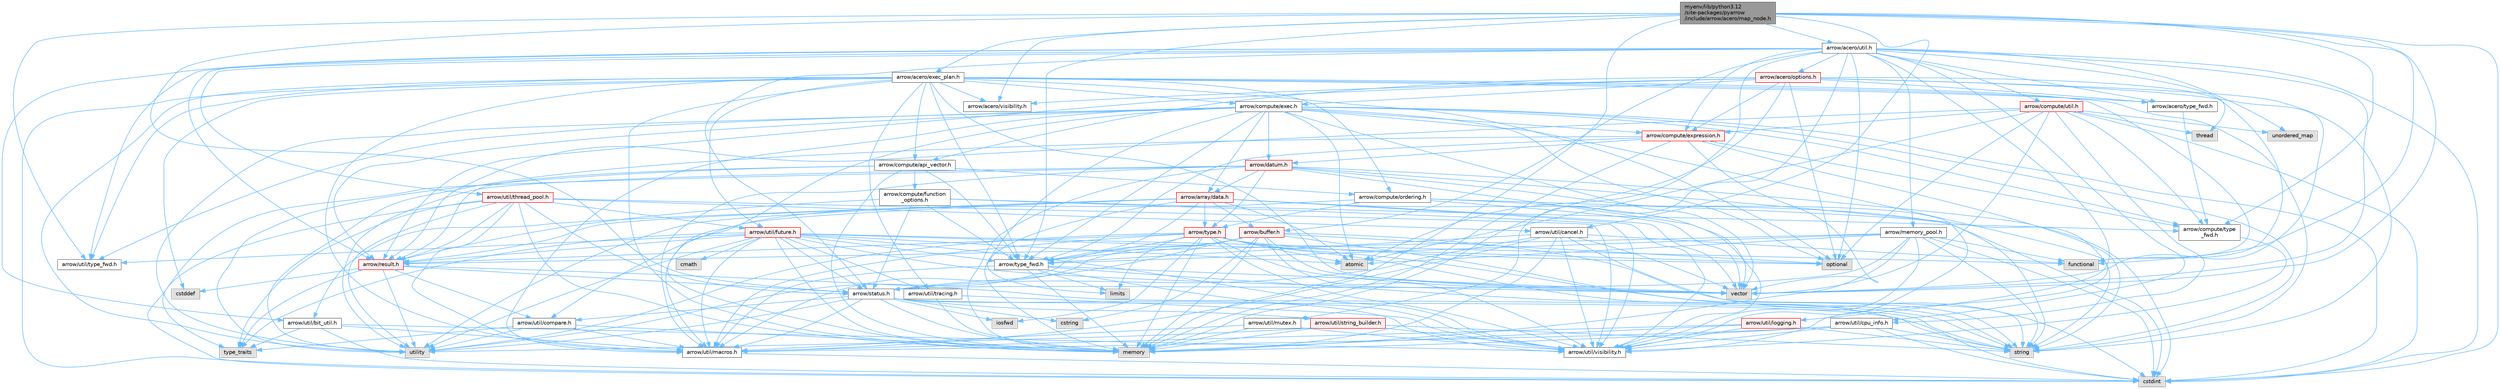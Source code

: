 digraph "myenv/lib/python3.12/site-packages/pyarrow/include/arrow/acero/map_node.h"
{
 // LATEX_PDF_SIZE
  bgcolor="transparent";
  edge [fontname=Helvetica,fontsize=10,labelfontname=Helvetica,labelfontsize=10];
  node [fontname=Helvetica,fontsize=10,shape=box,height=0.2,width=0.4];
  Node1 [id="Node000001",label="myenv/lib/python3.12\l/site-packages/pyarrow\l/include/arrow/acero/map_node.h",height=0.2,width=0.4,color="gray40", fillcolor="grey60", style="filled", fontcolor="black",tooltip=" "];
  Node1 -> Node2 [id="edge1_Node000001_Node000002",color="steelblue1",style="solid",tooltip=" "];
  Node2 [id="Node000002",label="cstdint",height=0.2,width=0.4,color="grey60", fillcolor="#E0E0E0", style="filled",tooltip=" "];
  Node1 -> Node3 [id="edge2_Node000001_Node000003",color="steelblue1",style="solid",tooltip=" "];
  Node3 [id="Node000003",label="functional",height=0.2,width=0.4,color="grey60", fillcolor="#E0E0E0", style="filled",tooltip=" "];
  Node1 -> Node4 [id="edge3_Node000001_Node000004",color="steelblue1",style="solid",tooltip=" "];
  Node4 [id="Node000004",label="memory",height=0.2,width=0.4,color="grey60", fillcolor="#E0E0E0", style="filled",tooltip=" "];
  Node1 -> Node5 [id="edge4_Node000001_Node000005",color="steelblue1",style="solid",tooltip=" "];
  Node5 [id="Node000005",label="vector",height=0.2,width=0.4,color="grey60", fillcolor="#E0E0E0", style="filled",tooltip=" "];
  Node1 -> Node6 [id="edge5_Node000001_Node000006",color="steelblue1",style="solid",tooltip=" "];
  Node6 [id="Node000006",label="arrow/acero/exec_plan.h",height=0.2,width=0.4,color="grey40", fillcolor="white", style="filled",URL="$exec__plan_8h.html",tooltip=" "];
  Node6 -> Node7 [id="edge6_Node000006_Node000007",color="steelblue1",style="solid",tooltip=" "];
  Node7 [id="Node000007",label="cstddef",height=0.2,width=0.4,color="grey60", fillcolor="#E0E0E0", style="filled",tooltip=" "];
  Node6 -> Node2 [id="edge7_Node000006_Node000002",color="steelblue1",style="solid",tooltip=" "];
  Node6 -> Node3 [id="edge8_Node000006_Node000003",color="steelblue1",style="solid",tooltip=" "];
  Node6 -> Node4 [id="edge9_Node000006_Node000004",color="steelblue1",style="solid",tooltip=" "];
  Node6 -> Node8 [id="edge10_Node000006_Node000008",color="steelblue1",style="solid",tooltip=" "];
  Node8 [id="Node000008",label="optional",height=0.2,width=0.4,color="grey60", fillcolor="#E0E0E0", style="filled",tooltip=" "];
  Node6 -> Node9 [id="edge11_Node000006_Node000009",color="steelblue1",style="solid",tooltip=" "];
  Node9 [id="Node000009",label="string",height=0.2,width=0.4,color="grey60", fillcolor="#E0E0E0", style="filled",tooltip=" "];
  Node6 -> Node10 [id="edge12_Node000006_Node000010",color="steelblue1",style="solid",tooltip=" "];
  Node10 [id="Node000010",label="utility",height=0.2,width=0.4,color="grey60", fillcolor="#E0E0E0", style="filled",tooltip=" "];
  Node6 -> Node5 [id="edge13_Node000006_Node000005",color="steelblue1",style="solid",tooltip=" "];
  Node6 -> Node11 [id="edge14_Node000006_Node000011",color="steelblue1",style="solid",tooltip=" "];
  Node11 [id="Node000011",label="arrow/acero/type_fwd.h",height=0.2,width=0.4,color="grey40", fillcolor="white", style="filled",URL="$arrow_2acero_2type__fwd_8h.html",tooltip=" "];
  Node11 -> Node12 [id="edge15_Node000011_Node000012",color="steelblue1",style="solid",tooltip=" "];
  Node12 [id="Node000012",label="arrow/compute/type\l_fwd.h",height=0.2,width=0.4,color="grey40", fillcolor="white", style="filled",URL="$arrow_2compute_2type__fwd_8h.html",tooltip=" "];
  Node12 -> Node13 [id="edge16_Node000012_Node000013",color="steelblue1",style="solid",tooltip=" "];
  Node13 [id="Node000013",label="arrow/util/visibility.h",height=0.2,width=0.4,color="grey40", fillcolor="white", style="filled",URL="$include_2arrow_2util_2visibility_8h.html",tooltip=" "];
  Node6 -> Node14 [id="edge17_Node000006_Node000014",color="steelblue1",style="solid",tooltip=" "];
  Node14 [id="Node000014",label="arrow/acero/visibility.h",height=0.2,width=0.4,color="grey40", fillcolor="white", style="filled",URL="$include_2arrow_2acero_2visibility_8h.html",tooltip=" "];
  Node6 -> Node15 [id="edge18_Node000006_Node000015",color="steelblue1",style="solid",tooltip=" "];
  Node15 [id="Node000015",label="arrow/compute/api_vector.h",height=0.2,width=0.4,color="grey40", fillcolor="white", style="filled",URL="$api__vector_8h.html",tooltip=" "];
  Node15 -> Node4 [id="edge19_Node000015_Node000004",color="steelblue1",style="solid",tooltip=" "];
  Node15 -> Node10 [id="edge20_Node000015_Node000010",color="steelblue1",style="solid",tooltip=" "];
  Node15 -> Node16 [id="edge21_Node000015_Node000016",color="steelblue1",style="solid",tooltip=" "];
  Node16 [id="Node000016",label="arrow/compute/function\l_options.h",height=0.2,width=0.4,color="grey40", fillcolor="white", style="filled",URL="$function__options_8h.html",tooltip=" "];
  Node16 -> Node12 [id="edge22_Node000016_Node000012",color="steelblue1",style="solid",tooltip=" "];
  Node16 -> Node17 [id="edge23_Node000016_Node000017",color="steelblue1",style="solid",tooltip=" "];
  Node17 [id="Node000017",label="arrow/result.h",height=0.2,width=0.4,color="red", fillcolor="#FFF0F0", style="filled",URL="$result_8h.html",tooltip=" "];
  Node17 -> Node7 [id="edge24_Node000017_Node000007",color="steelblue1",style="solid",tooltip=" "];
  Node17 -> Node9 [id="edge25_Node000017_Node000009",color="steelblue1",style="solid",tooltip=" "];
  Node17 -> Node19 [id="edge26_Node000017_Node000019",color="steelblue1",style="solid",tooltip=" "];
  Node19 [id="Node000019",label="type_traits",height=0.2,width=0.4,color="grey60", fillcolor="#E0E0E0", style="filled",tooltip=" "];
  Node17 -> Node10 [id="edge27_Node000017_Node000010",color="steelblue1",style="solid",tooltip=" "];
  Node17 -> Node20 [id="edge28_Node000017_Node000020",color="steelblue1",style="solid",tooltip=" "];
  Node20 [id="Node000020",label="arrow/status.h",height=0.2,width=0.4,color="grey40", fillcolor="white", style="filled",URL="$status_8h.html",tooltip=" "];
  Node20 -> Node21 [id="edge29_Node000020_Node000021",color="steelblue1",style="solid",tooltip=" "];
  Node21 [id="Node000021",label="cstring",height=0.2,width=0.4,color="grey60", fillcolor="#E0E0E0", style="filled",tooltip=" "];
  Node20 -> Node22 [id="edge30_Node000020_Node000022",color="steelblue1",style="solid",tooltip=" "];
  Node22 [id="Node000022",label="iosfwd",height=0.2,width=0.4,color="grey60", fillcolor="#E0E0E0", style="filled",tooltip=" "];
  Node20 -> Node4 [id="edge31_Node000020_Node000004",color="steelblue1",style="solid",tooltip=" "];
  Node20 -> Node9 [id="edge32_Node000020_Node000009",color="steelblue1",style="solid",tooltip=" "];
  Node20 -> Node10 [id="edge33_Node000020_Node000010",color="steelblue1",style="solid",tooltip=" "];
  Node20 -> Node23 [id="edge34_Node000020_Node000023",color="steelblue1",style="solid",tooltip=" "];
  Node23 [id="Node000023",label="arrow/util/compare.h",height=0.2,width=0.4,color="grey40", fillcolor="white", style="filled",URL="$util_2compare_8h.html",tooltip=" "];
  Node23 -> Node4 [id="edge35_Node000023_Node000004",color="steelblue1",style="solid",tooltip=" "];
  Node23 -> Node19 [id="edge36_Node000023_Node000019",color="steelblue1",style="solid",tooltip=" "];
  Node23 -> Node10 [id="edge37_Node000023_Node000010",color="steelblue1",style="solid",tooltip=" "];
  Node23 -> Node24 [id="edge38_Node000023_Node000024",color="steelblue1",style="solid",tooltip=" "];
  Node24 [id="Node000024",label="arrow/util/macros.h",height=0.2,width=0.4,color="grey40", fillcolor="white", style="filled",URL="$macros_8h.html",tooltip=" "];
  Node24 -> Node2 [id="edge39_Node000024_Node000002",color="steelblue1",style="solid",tooltip=" "];
  Node20 -> Node24 [id="edge40_Node000020_Node000024",color="steelblue1",style="solid",tooltip=" "];
  Node20 -> Node25 [id="edge41_Node000020_Node000025",color="steelblue1",style="solid",tooltip=" "];
  Node25 [id="Node000025",label="arrow/util/string_builder.h",height=0.2,width=0.4,color="red", fillcolor="#FFF0F0", style="filled",URL="$string__builder_8h.html",tooltip=" "];
  Node25 -> Node4 [id="edge42_Node000025_Node000004",color="steelblue1",style="solid",tooltip=" "];
  Node25 -> Node9 [id="edge43_Node000025_Node000009",color="steelblue1",style="solid",tooltip=" "];
  Node25 -> Node10 [id="edge44_Node000025_Node000010",color="steelblue1",style="solid",tooltip=" "];
  Node25 -> Node13 [id="edge45_Node000025_Node000013",color="steelblue1",style="solid",tooltip=" "];
  Node20 -> Node13 [id="edge46_Node000020_Node000013",color="steelblue1",style="solid",tooltip=" "];
  Node17 -> Node23 [id="edge47_Node000017_Node000023",color="steelblue1",style="solid",tooltip=" "];
  Node16 -> Node20 [id="edge48_Node000016_Node000020",color="steelblue1",style="solid",tooltip=" "];
  Node16 -> Node29 [id="edge49_Node000016_Node000029",color="steelblue1",style="solid",tooltip=" "];
  Node29 [id="Node000029",label="arrow/type_fwd.h",height=0.2,width=0.4,color="grey40", fillcolor="white", style="filled",URL="$arrow_2type__fwd_8h.html",tooltip=" "];
  Node29 -> Node30 [id="edge50_Node000029_Node000030",color="steelblue1",style="solid",tooltip=" "];
  Node30 [id="Node000030",label="limits",height=0.2,width=0.4,color="grey60", fillcolor="#E0E0E0", style="filled",tooltip=" "];
  Node29 -> Node4 [id="edge51_Node000029_Node000004",color="steelblue1",style="solid",tooltip=" "];
  Node29 -> Node9 [id="edge52_Node000029_Node000009",color="steelblue1",style="solid",tooltip=" "];
  Node29 -> Node5 [id="edge53_Node000029_Node000005",color="steelblue1",style="solid",tooltip=" "];
  Node29 -> Node24 [id="edge54_Node000029_Node000024",color="steelblue1",style="solid",tooltip=" "];
  Node29 -> Node13 [id="edge55_Node000029_Node000013",color="steelblue1",style="solid",tooltip=" "];
  Node16 -> Node13 [id="edge56_Node000016_Node000013",color="steelblue1",style="solid",tooltip=" "];
  Node15 -> Node31 [id="edge57_Node000015_Node000031",color="steelblue1",style="solid",tooltip=" "];
  Node31 [id="Node000031",label="arrow/compute/ordering.h",height=0.2,width=0.4,color="grey40", fillcolor="white", style="filled",URL="$ordering_8h.html",tooltip=" "];
  Node31 -> Node9 [id="edge58_Node000031_Node000009",color="steelblue1",style="solid",tooltip=" "];
  Node31 -> Node5 [id="edge59_Node000031_Node000005",color="steelblue1",style="solid",tooltip=" "];
  Node31 -> Node32 [id="edge60_Node000031_Node000032",color="steelblue1",style="solid",tooltip=" "];
  Node32 [id="Node000032",label="arrow/type.h",height=0.2,width=0.4,color="red", fillcolor="#FFF0F0", style="filled",URL="$type_8h.html",tooltip=" "];
  Node32 -> Node33 [id="edge61_Node000032_Node000033",color="steelblue1",style="solid",tooltip=" "];
  Node33 [id="Node000033",label="atomic",height=0.2,width=0.4,color="grey60", fillcolor="#E0E0E0", style="filled",tooltip=" "];
  Node32 -> Node2 [id="edge62_Node000032_Node000002",color="steelblue1",style="solid",tooltip=" "];
  Node32 -> Node22 [id="edge63_Node000032_Node000022",color="steelblue1",style="solid",tooltip=" "];
  Node32 -> Node30 [id="edge64_Node000032_Node000030",color="steelblue1",style="solid",tooltip=" "];
  Node32 -> Node4 [id="edge65_Node000032_Node000004",color="steelblue1",style="solid",tooltip=" "];
  Node32 -> Node8 [id="edge66_Node000032_Node000008",color="steelblue1",style="solid",tooltip=" "];
  Node32 -> Node9 [id="edge67_Node000032_Node000009",color="steelblue1",style="solid",tooltip=" "];
  Node32 -> Node10 [id="edge68_Node000032_Node000010",color="steelblue1",style="solid",tooltip=" "];
  Node32 -> Node5 [id="edge69_Node000032_Node000005",color="steelblue1",style="solid",tooltip=" "];
  Node32 -> Node17 [id="edge70_Node000032_Node000017",color="steelblue1",style="solid",tooltip=" "];
  Node32 -> Node29 [id="edge71_Node000032_Node000029",color="steelblue1",style="solid",tooltip=" "];
  Node32 -> Node24 [id="edge72_Node000032_Node000024",color="steelblue1",style="solid",tooltip=" "];
  Node32 -> Node13 [id="edge73_Node000032_Node000013",color="steelblue1",style="solid",tooltip=" "];
  Node31 -> Node23 [id="edge74_Node000031_Node000023",color="steelblue1",style="solid",tooltip=" "];
  Node31 -> Node13 [id="edge75_Node000031_Node000013",color="steelblue1",style="solid",tooltip=" "];
  Node15 -> Node17 [id="edge76_Node000015_Node000017",color="steelblue1",style="solid",tooltip=" "];
  Node15 -> Node29 [id="edge77_Node000015_Node000029",color="steelblue1",style="solid",tooltip=" "];
  Node6 -> Node43 [id="edge78_Node000006_Node000043",color="steelblue1",style="solid",tooltip=" "];
  Node43 [id="Node000043",label="arrow/compute/exec.h",height=0.2,width=0.4,color="grey40", fillcolor="white", style="filled",URL="$exec_8h.html",tooltip=" "];
  Node43 -> Node33 [id="edge79_Node000043_Node000033",color="steelblue1",style="solid",tooltip=" "];
  Node43 -> Node2 [id="edge80_Node000043_Node000002",color="steelblue1",style="solid",tooltip=" "];
  Node43 -> Node30 [id="edge81_Node000043_Node000030",color="steelblue1",style="solid",tooltip=" "];
  Node43 -> Node4 [id="edge82_Node000043_Node000004",color="steelblue1",style="solid",tooltip=" "];
  Node43 -> Node8 [id="edge83_Node000043_Node000008",color="steelblue1",style="solid",tooltip=" "];
  Node43 -> Node9 [id="edge84_Node000043_Node000009",color="steelblue1",style="solid",tooltip=" "];
  Node43 -> Node10 [id="edge85_Node000043_Node000010",color="steelblue1",style="solid",tooltip=" "];
  Node43 -> Node5 [id="edge86_Node000043_Node000005",color="steelblue1",style="solid",tooltip=" "];
  Node43 -> Node44 [id="edge87_Node000043_Node000044",color="steelblue1",style="solid",tooltip=" "];
  Node44 [id="Node000044",label="arrow/array/data.h",height=0.2,width=0.4,color="red", fillcolor="#FFF0F0", style="filled",URL="$data_8h.html",tooltip=" "];
  Node44 -> Node33 [id="edge88_Node000044_Node000033",color="steelblue1",style="solid",tooltip=" "];
  Node44 -> Node2 [id="edge89_Node000044_Node000002",color="steelblue1",style="solid",tooltip=" "];
  Node44 -> Node4 [id="edge90_Node000044_Node000004",color="steelblue1",style="solid",tooltip=" "];
  Node44 -> Node10 [id="edge91_Node000044_Node000010",color="steelblue1",style="solid",tooltip=" "];
  Node44 -> Node5 [id="edge92_Node000044_Node000005",color="steelblue1",style="solid",tooltip=" "];
  Node44 -> Node47 [id="edge93_Node000044_Node000047",color="steelblue1",style="solid",tooltip=" "];
  Node47 [id="Node000047",label="arrow/buffer.h",height=0.2,width=0.4,color="red", fillcolor="#FFF0F0", style="filled",URL="$buffer_8h.html",tooltip=" "];
  Node47 -> Node2 [id="edge94_Node000047_Node000002",color="steelblue1",style="solid",tooltip=" "];
  Node47 -> Node21 [id="edge95_Node000047_Node000021",color="steelblue1",style="solid",tooltip=" "];
  Node47 -> Node4 [id="edge96_Node000047_Node000004",color="steelblue1",style="solid",tooltip=" "];
  Node47 -> Node8 [id="edge97_Node000047_Node000008",color="steelblue1",style="solid",tooltip=" "];
  Node47 -> Node9 [id="edge98_Node000047_Node000009",color="steelblue1",style="solid",tooltip=" "];
  Node47 -> Node10 [id="edge99_Node000047_Node000010",color="steelblue1",style="solid",tooltip=" "];
  Node47 -> Node5 [id="edge100_Node000047_Node000005",color="steelblue1",style="solid",tooltip=" "];
  Node47 -> Node20 [id="edge101_Node000047_Node000020",color="steelblue1",style="solid",tooltip=" "];
  Node47 -> Node29 [id="edge102_Node000047_Node000029",color="steelblue1",style="solid",tooltip=" "];
  Node47 -> Node24 [id="edge103_Node000047_Node000024",color="steelblue1",style="solid",tooltip=" "];
  Node47 -> Node13 [id="edge104_Node000047_Node000013",color="steelblue1",style="solid",tooltip=" "];
  Node44 -> Node17 [id="edge105_Node000044_Node000017",color="steelblue1",style="solid",tooltip=" "];
  Node44 -> Node32 [id="edge106_Node000044_Node000032",color="steelblue1",style="solid",tooltip=" "];
  Node44 -> Node29 [id="edge107_Node000044_Node000029",color="steelblue1",style="solid",tooltip=" "];
  Node44 -> Node53 [id="edge108_Node000044_Node000053",color="steelblue1",style="solid",tooltip=" "];
  Node53 [id="Node000053",label="arrow/util/bit_util.h",height=0.2,width=0.4,color="grey40", fillcolor="white", style="filled",URL="$bit__util_8h.html",tooltip=" "];
  Node53 -> Node2 [id="edge109_Node000053_Node000002",color="steelblue1",style="solid",tooltip=" "];
  Node53 -> Node19 [id="edge110_Node000053_Node000019",color="steelblue1",style="solid",tooltip=" "];
  Node53 -> Node24 [id="edge111_Node000053_Node000024",color="steelblue1",style="solid",tooltip=" "];
  Node53 -> Node13 [id="edge112_Node000053_Node000013",color="steelblue1",style="solid",tooltip=" "];
  Node44 -> Node24 [id="edge113_Node000044_Node000024",color="steelblue1",style="solid",tooltip=" "];
  Node44 -> Node13 [id="edge114_Node000044_Node000013",color="steelblue1",style="solid",tooltip=" "];
  Node43 -> Node54 [id="edge115_Node000043_Node000054",color="steelblue1",style="solid",tooltip=" "];
  Node54 [id="Node000054",label="arrow/compute/expression.h",height=0.2,width=0.4,color="red", fillcolor="#FFF0F0", style="filled",URL="$expression_8h.html",tooltip=" "];
  Node54 -> Node4 [id="edge116_Node000054_Node000004",color="steelblue1",style="solid",tooltip=" "];
  Node54 -> Node9 [id="edge117_Node000054_Node000009",color="steelblue1",style="solid",tooltip=" "];
  Node54 -> Node10 [id="edge118_Node000054_Node000010",color="steelblue1",style="solid",tooltip=" "];
  Node54 -> Node5 [id="edge119_Node000054_Node000005",color="steelblue1",style="solid",tooltip=" "];
  Node54 -> Node12 [id="edge120_Node000054_Node000012",color="steelblue1",style="solid",tooltip=" "];
  Node54 -> Node55 [id="edge121_Node000054_Node000055",color="steelblue1",style="solid",tooltip=" "];
  Node55 [id="Node000055",label="arrow/datum.h",height=0.2,width=0.4,color="red", fillcolor="#FFF0F0", style="filled",URL="$datum_8h.html",tooltip=" "];
  Node55 -> Node2 [id="edge122_Node000055_Node000002",color="steelblue1",style="solid",tooltip=" "];
  Node55 -> Node4 [id="edge123_Node000055_Node000004",color="steelblue1",style="solid",tooltip=" "];
  Node55 -> Node9 [id="edge124_Node000055_Node000009",color="steelblue1",style="solid",tooltip=" "];
  Node55 -> Node19 [id="edge125_Node000055_Node000019",color="steelblue1",style="solid",tooltip=" "];
  Node55 -> Node10 [id="edge126_Node000055_Node000010",color="steelblue1",style="solid",tooltip=" "];
  Node55 -> Node5 [id="edge127_Node000055_Node000005",color="steelblue1",style="solid",tooltip=" "];
  Node55 -> Node44 [id="edge128_Node000055_Node000044",color="steelblue1",style="solid",tooltip=" "];
  Node55 -> Node32 [id="edge129_Node000055_Node000032",color="steelblue1",style="solid",tooltip=" "];
  Node55 -> Node24 [id="edge130_Node000055_Node000024",color="steelblue1",style="solid",tooltip=" "];
  Node55 -> Node13 [id="edge131_Node000055_Node000013",color="steelblue1",style="solid",tooltip=" "];
  Node54 -> Node29 [id="edge132_Node000054_Node000029",color="steelblue1",style="solid",tooltip=" "];
  Node43 -> Node12 [id="edge133_Node000043_Node000012",color="steelblue1",style="solid",tooltip=" "];
  Node43 -> Node55 [id="edge134_Node000043_Node000055",color="steelblue1",style="solid",tooltip=" "];
  Node43 -> Node17 [id="edge135_Node000043_Node000017",color="steelblue1",style="solid",tooltip=" "];
  Node43 -> Node29 [id="edge136_Node000043_Node000029",color="steelblue1",style="solid",tooltip=" "];
  Node43 -> Node24 [id="edge137_Node000043_Node000024",color="steelblue1",style="solid",tooltip=" "];
  Node43 -> Node70 [id="edge138_Node000043_Node000070",color="steelblue1",style="solid",tooltip=" "];
  Node70 [id="Node000070",label="arrow/util/type_fwd.h",height=0.2,width=0.4,color="grey40", fillcolor="white", style="filled",URL="$arrow_2util_2type__fwd_8h.html",tooltip=" "];
  Node43 -> Node13 [id="edge139_Node000043_Node000013",color="steelblue1",style="solid",tooltip=" "];
  Node6 -> Node31 [id="edge140_Node000006_Node000031",color="steelblue1",style="solid",tooltip=" "];
  Node6 -> Node29 [id="edge141_Node000006_Node000029",color="steelblue1",style="solid",tooltip=" "];
  Node6 -> Node71 [id="edge142_Node000006_Node000071",color="steelblue1",style="solid",tooltip=" "];
  Node71 [id="Node000071",label="arrow/util/future.h",height=0.2,width=0.4,color="red", fillcolor="#FFF0F0", style="filled",URL="$future_8h.html",tooltip=" "];
  Node71 -> Node33 [id="edge143_Node000071_Node000033",color="steelblue1",style="solid",tooltip=" "];
  Node71 -> Node72 [id="edge144_Node000071_Node000072",color="steelblue1",style="solid",tooltip=" "];
  Node72 [id="Node000072",label="cmath",height=0.2,width=0.4,color="grey60", fillcolor="#E0E0E0", style="filled",tooltip=" "];
  Node71 -> Node3 [id="edge145_Node000071_Node000003",color="steelblue1",style="solid",tooltip=" "];
  Node71 -> Node4 [id="edge146_Node000071_Node000004",color="steelblue1",style="solid",tooltip=" "];
  Node71 -> Node8 [id="edge147_Node000071_Node000008",color="steelblue1",style="solid",tooltip=" "];
  Node71 -> Node19 [id="edge148_Node000071_Node000019",color="steelblue1",style="solid",tooltip=" "];
  Node71 -> Node10 [id="edge149_Node000071_Node000010",color="steelblue1",style="solid",tooltip=" "];
  Node71 -> Node5 [id="edge150_Node000071_Node000005",color="steelblue1",style="solid",tooltip=" "];
  Node71 -> Node17 [id="edge151_Node000071_Node000017",color="steelblue1",style="solid",tooltip=" "];
  Node71 -> Node20 [id="edge152_Node000071_Node000020",color="steelblue1",style="solid",tooltip=" "];
  Node71 -> Node29 [id="edge153_Node000071_Node000029",color="steelblue1",style="solid",tooltip=" "];
  Node71 -> Node24 [id="edge154_Node000071_Node000024",color="steelblue1",style="solid",tooltip=" "];
  Node71 -> Node76 [id="edge155_Node000071_Node000076",color="steelblue1",style="solid",tooltip=" "];
  Node76 [id="Node000076",label="arrow/util/tracing.h",height=0.2,width=0.4,color="grey40", fillcolor="white", style="filled",URL="$tracing_8h.html",tooltip=" "];
  Node76 -> Node4 [id="edge156_Node000076_Node000004",color="steelblue1",style="solid",tooltip=" "];
  Node76 -> Node13 [id="edge157_Node000076_Node000013",color="steelblue1",style="solid",tooltip=" "];
  Node71 -> Node70 [id="edge158_Node000071_Node000070",color="steelblue1",style="solid",tooltip=" "];
  Node71 -> Node13 [id="edge159_Node000071_Node000013",color="steelblue1",style="solid",tooltip=" "];
  Node6 -> Node24 [id="edge160_Node000006_Node000024",color="steelblue1",style="solid",tooltip=" "];
  Node6 -> Node76 [id="edge161_Node000006_Node000076",color="steelblue1",style="solid",tooltip=" "];
  Node6 -> Node70 [id="edge162_Node000006_Node000070",color="steelblue1",style="solid",tooltip=" "];
  Node1 -> Node77 [id="edge163_Node000001_Node000077",color="steelblue1",style="solid",tooltip=" "];
  Node77 [id="Node000077",label="arrow/acero/util.h",height=0.2,width=0.4,color="grey40", fillcolor="white", style="filled",URL="$acero_2util_8h.html",tooltip=" "];
  Node77 -> Node33 [id="edge164_Node000077_Node000033",color="steelblue1",style="solid",tooltip=" "];
  Node77 -> Node2 [id="edge165_Node000077_Node000002",color="steelblue1",style="solid",tooltip=" "];
  Node77 -> Node8 [id="edge166_Node000077_Node000008",color="steelblue1",style="solid",tooltip=" "];
  Node77 -> Node78 [id="edge167_Node000077_Node000078",color="steelblue1",style="solid",tooltip=" "];
  Node78 [id="Node000078",label="thread",height=0.2,width=0.4,color="grey60", fillcolor="#E0E0E0", style="filled",tooltip=" "];
  Node77 -> Node79 [id="edge168_Node000077_Node000079",color="steelblue1",style="solid",tooltip=" "];
  Node79 [id="Node000079",label="unordered_map",height=0.2,width=0.4,color="grey60", fillcolor="#E0E0E0", style="filled",tooltip=" "];
  Node77 -> Node5 [id="edge169_Node000077_Node000005",color="steelblue1",style="solid",tooltip=" "];
  Node77 -> Node80 [id="edge170_Node000077_Node000080",color="steelblue1",style="solid",tooltip=" "];
  Node80 [id="Node000080",label="arrow/acero/options.h",height=0.2,width=0.4,color="red", fillcolor="#FFF0F0", style="filled",URL="$acero_2options_8h.html",tooltip=" "];
  Node80 -> Node3 [id="edge171_Node000080_Node000003",color="steelblue1",style="solid",tooltip=" "];
  Node80 -> Node4 [id="edge172_Node000080_Node000004",color="steelblue1",style="solid",tooltip=" "];
  Node80 -> Node8 [id="edge173_Node000080_Node000008",color="steelblue1",style="solid",tooltip=" "];
  Node80 -> Node9 [id="edge174_Node000080_Node000009",color="steelblue1",style="solid",tooltip=" "];
  Node80 -> Node5 [id="edge175_Node000080_Node000005",color="steelblue1",style="solid",tooltip=" "];
  Node80 -> Node11 [id="edge176_Node000080_Node000011",color="steelblue1",style="solid",tooltip=" "];
  Node80 -> Node14 [id="edge177_Node000080_Node000014",color="steelblue1",style="solid",tooltip=" "];
  Node80 -> Node15 [id="edge178_Node000080_Node000015",color="steelblue1",style="solid",tooltip=" "];
  Node80 -> Node43 [id="edge179_Node000080_Node000043",color="steelblue1",style="solid",tooltip=" "];
  Node80 -> Node54 [id="edge180_Node000080_Node000054",color="steelblue1",style="solid",tooltip=" "];
  Node80 -> Node17 [id="edge181_Node000080_Node000017",color="steelblue1",style="solid",tooltip=" "];
  Node77 -> Node11 [id="edge182_Node000077_Node000011",color="steelblue1",style="solid",tooltip=" "];
  Node77 -> Node47 [id="edge183_Node000077_Node000047",color="steelblue1",style="solid",tooltip=" "];
  Node77 -> Node54 [id="edge184_Node000077_Node000054",color="steelblue1",style="solid",tooltip=" "];
  Node77 -> Node101 [id="edge185_Node000077_Node000101",color="steelblue1",style="solid",tooltip=" "];
  Node101 [id="Node000101",label="arrow/compute/util.h",height=0.2,width=0.4,color="red", fillcolor="#FFF0F0", style="filled",URL="$compute_2util_8h.html",tooltip=" "];
  Node101 -> Node33 [id="edge186_Node000101_Node000033",color="steelblue1",style="solid",tooltip=" "];
  Node101 -> Node2 [id="edge187_Node000101_Node000002",color="steelblue1",style="solid",tooltip=" "];
  Node101 -> Node8 [id="edge188_Node000101_Node000008",color="steelblue1",style="solid",tooltip=" "];
  Node101 -> Node78 [id="edge189_Node000101_Node000078",color="steelblue1",style="solid",tooltip=" "];
  Node101 -> Node79 [id="edge190_Node000101_Node000079",color="steelblue1",style="solid",tooltip=" "];
  Node101 -> Node5 [id="edge191_Node000101_Node000005",color="steelblue1",style="solid",tooltip=" "];
  Node101 -> Node54 [id="edge192_Node000101_Node000054",color="steelblue1",style="solid",tooltip=" "];
  Node101 -> Node12 [id="edge193_Node000101_Node000012",color="steelblue1",style="solid",tooltip=" "];
  Node101 -> Node17 [id="edge194_Node000101_Node000017",color="steelblue1",style="solid",tooltip=" "];
  Node101 -> Node102 [id="edge195_Node000101_Node000102",color="steelblue1",style="solid",tooltip=" "];
  Node102 [id="Node000102",label="arrow/util/cpu_info.h",height=0.2,width=0.4,color="grey40", fillcolor="white", style="filled",URL="$cpu__info_8h.html",tooltip=" "];
  Node102 -> Node2 [id="edge196_Node000102_Node000002",color="steelblue1",style="solid",tooltip=" "];
  Node102 -> Node4 [id="edge197_Node000102_Node000004",color="steelblue1",style="solid",tooltip=" "];
  Node102 -> Node9 [id="edge198_Node000102_Node000009",color="steelblue1",style="solid",tooltip=" "];
  Node102 -> Node24 [id="edge199_Node000102_Node000024",color="steelblue1",style="solid",tooltip=" "];
  Node102 -> Node13 [id="edge200_Node000102_Node000013",color="steelblue1",style="solid",tooltip=" "];
  Node77 -> Node104 [id="edge201_Node000077_Node000104",color="steelblue1",style="solid",tooltip=" "];
  Node104 [id="Node000104",label="arrow/memory_pool.h",height=0.2,width=0.4,color="grey40", fillcolor="white", style="filled",URL="$memory__pool_8h.html",tooltip=" "];
  Node104 -> Node33 [id="edge202_Node000104_Node000033",color="steelblue1",style="solid",tooltip=" "];
  Node104 -> Node2 [id="edge203_Node000104_Node000002",color="steelblue1",style="solid",tooltip=" "];
  Node104 -> Node3 [id="edge204_Node000104_Node000003",color="steelblue1",style="solid",tooltip=" "];
  Node104 -> Node4 [id="edge205_Node000104_Node000004",color="steelblue1",style="solid",tooltip=" "];
  Node104 -> Node9 [id="edge206_Node000104_Node000009",color="steelblue1",style="solid",tooltip=" "];
  Node104 -> Node17 [id="edge207_Node000104_Node000017",color="steelblue1",style="solid",tooltip=" "];
  Node104 -> Node20 [id="edge208_Node000104_Node000020",color="steelblue1",style="solid",tooltip=" "];
  Node104 -> Node29 [id="edge209_Node000104_Node000029",color="steelblue1",style="solid",tooltip=" "];
  Node104 -> Node13 [id="edge210_Node000104_Node000013",color="steelblue1",style="solid",tooltip=" "];
  Node77 -> Node17 [id="edge211_Node000077_Node000017",color="steelblue1",style="solid",tooltip=" "];
  Node77 -> Node20 [id="edge212_Node000077_Node000020",color="steelblue1",style="solid",tooltip=" "];
  Node77 -> Node53 [id="edge213_Node000077_Node000053",color="steelblue1",style="solid",tooltip=" "];
  Node77 -> Node102 [id="edge214_Node000077_Node000102",color="steelblue1",style="solid",tooltip=" "];
  Node77 -> Node105 [id="edge215_Node000077_Node000105",color="steelblue1",style="solid",tooltip=" "];
  Node105 [id="Node000105",label="arrow/util/logging.h",height=0.2,width=0.4,color="red", fillcolor="#FFF0F0", style="filled",URL="$logging_8h.html",tooltip=" "];
  Node105 -> Node4 [id="edge216_Node000105_Node000004",color="steelblue1",style="solid",tooltip=" "];
  Node105 -> Node9 [id="edge217_Node000105_Node000009",color="steelblue1",style="solid",tooltip=" "];
  Node105 -> Node24 [id="edge218_Node000105_Node000024",color="steelblue1",style="solid",tooltip=" "];
  Node105 -> Node13 [id="edge219_Node000105_Node000013",color="steelblue1",style="solid",tooltip=" "];
  Node77 -> Node91 [id="edge220_Node000077_Node000091",color="steelblue1",style="solid",tooltip=" "];
  Node91 [id="Node000091",label="arrow/util/mutex.h",height=0.2,width=0.4,color="grey40", fillcolor="white", style="filled",URL="$mutex_8h.html",tooltip=" "];
  Node91 -> Node4 [id="edge221_Node000091_Node000004",color="steelblue1",style="solid",tooltip=" "];
  Node91 -> Node24 [id="edge222_Node000091_Node000024",color="steelblue1",style="solid",tooltip=" "];
  Node91 -> Node13 [id="edge223_Node000091_Node000013",color="steelblue1",style="solid",tooltip=" "];
  Node77 -> Node92 [id="edge224_Node000077_Node000092",color="steelblue1",style="solid",tooltip=" "];
  Node92 [id="Node000092",label="arrow/util/thread_pool.h",height=0.2,width=0.4,color="red", fillcolor="#FFF0F0", style="filled",URL="$thread__pool_8h.html",tooltip=" "];
  Node92 -> Node2 [id="edge225_Node000092_Node000002",color="steelblue1",style="solid",tooltip=" "];
  Node92 -> Node4 [id="edge226_Node000092_Node000004",color="steelblue1",style="solid",tooltip=" "];
  Node92 -> Node19 [id="edge227_Node000092_Node000019",color="steelblue1",style="solid",tooltip=" "];
  Node92 -> Node10 [id="edge228_Node000092_Node000010",color="steelblue1",style="solid",tooltip=" "];
  Node92 -> Node17 [id="edge229_Node000092_Node000017",color="steelblue1",style="solid",tooltip=" "];
  Node92 -> Node20 [id="edge230_Node000092_Node000020",color="steelblue1",style="solid",tooltip=" "];
  Node92 -> Node90 [id="edge231_Node000092_Node000090",color="steelblue1",style="solid",tooltip=" "];
  Node90 [id="Node000090",label="arrow/util/cancel.h",height=0.2,width=0.4,color="grey40", fillcolor="white", style="filled",URL="$cancel_8h.html",tooltip=" "];
  Node90 -> Node3 [id="edge232_Node000090_Node000003",color="steelblue1",style="solid",tooltip=" "];
  Node90 -> Node4 [id="edge233_Node000090_Node000004",color="steelblue1",style="solid",tooltip=" "];
  Node90 -> Node9 [id="edge234_Node000090_Node000009",color="steelblue1",style="solid",tooltip=" "];
  Node90 -> Node5 [id="edge235_Node000090_Node000005",color="steelblue1",style="solid",tooltip=" "];
  Node90 -> Node20 [id="edge236_Node000090_Node000020",color="steelblue1",style="solid",tooltip=" "];
  Node90 -> Node29 [id="edge237_Node000090_Node000029",color="steelblue1",style="solid",tooltip=" "];
  Node90 -> Node24 [id="edge238_Node000090_Node000024",color="steelblue1",style="solid",tooltip=" "];
  Node90 -> Node13 [id="edge239_Node000090_Node000013",color="steelblue1",style="solid",tooltip=" "];
  Node92 -> Node71 [id="edge240_Node000092_Node000071",color="steelblue1",style="solid",tooltip=" "];
  Node92 -> Node24 [id="edge241_Node000092_Node000024",color="steelblue1",style="solid",tooltip=" "];
  Node92 -> Node13 [id="edge242_Node000092_Node000013",color="steelblue1",style="solid",tooltip=" "];
  Node77 -> Node70 [id="edge243_Node000077_Node000070",color="steelblue1",style="solid",tooltip=" "];
  Node1 -> Node14 [id="edge244_Node000001_Node000014",color="steelblue1",style="solid",tooltip=" "];
  Node1 -> Node12 [id="edge245_Node000001_Node000012",color="steelblue1",style="solid",tooltip=" "];
  Node1 -> Node20 [id="edge246_Node000001_Node000020",color="steelblue1",style="solid",tooltip=" "];
  Node1 -> Node29 [id="edge247_Node000001_Node000029",color="steelblue1",style="solid",tooltip=" "];
  Node1 -> Node90 [id="edge248_Node000001_Node000090",color="steelblue1",style="solid",tooltip=" "];
  Node1 -> Node70 [id="edge249_Node000001_Node000070",color="steelblue1",style="solid",tooltip=" "];
}
